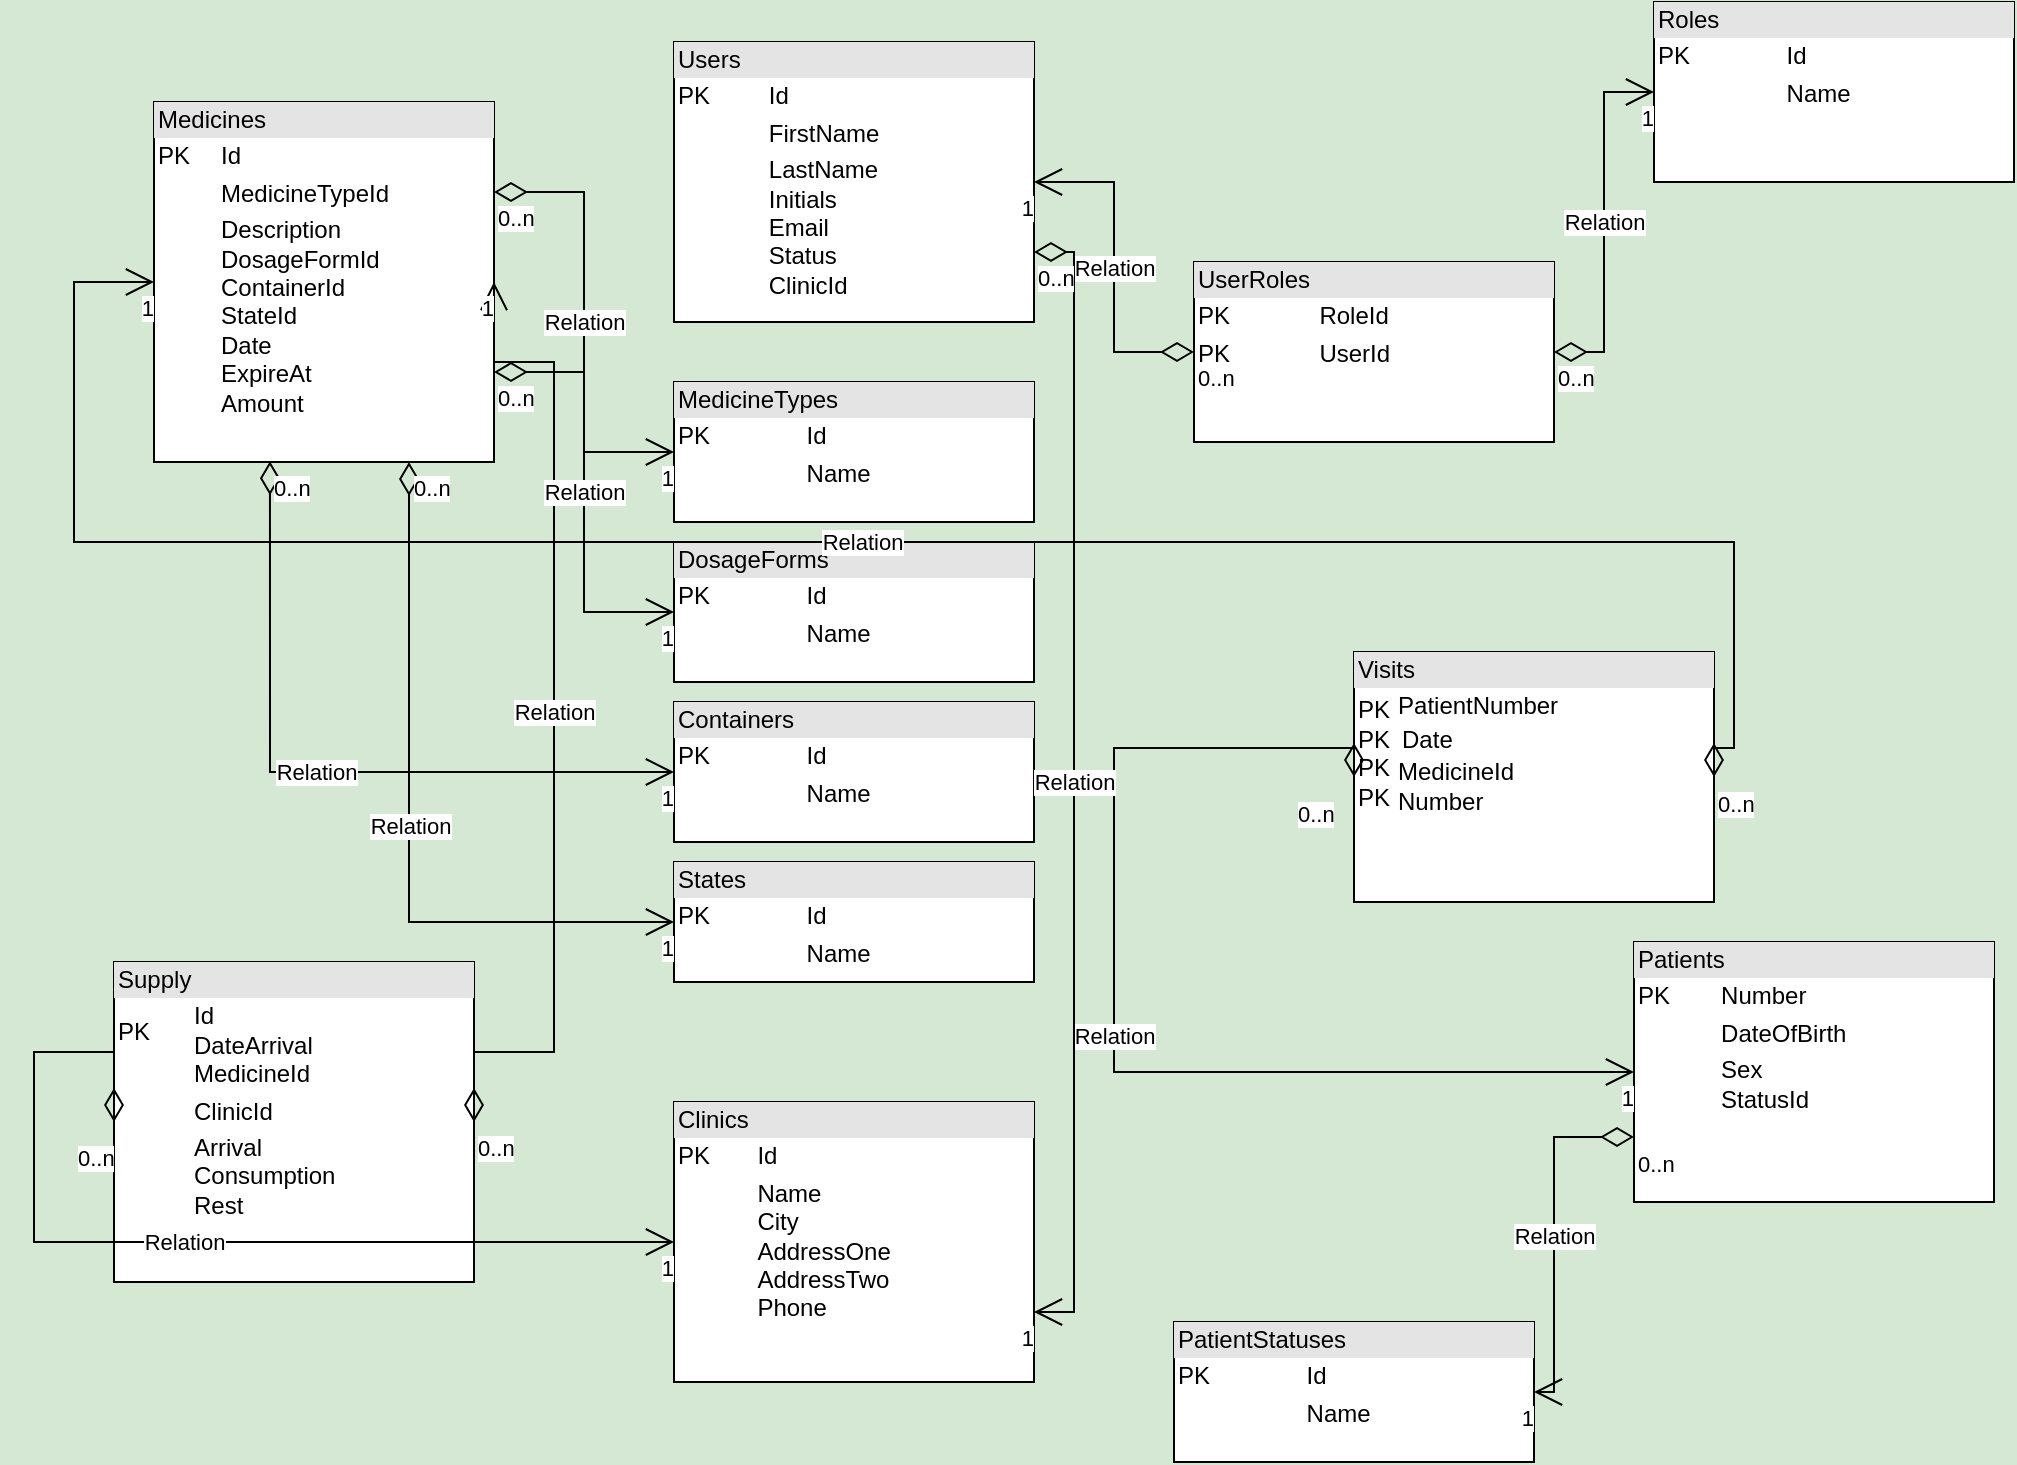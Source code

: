 <mxfile version="26.2.13">
  <diagram name="Page-1" id="2ca16b54-16f6-2749-3443-fa8db7711227">
    <mxGraphModel dx="2096" dy="668" grid="1" gridSize="10" guides="1" tooltips="1" connect="1" arrows="1" fold="1" page="1" pageScale="1" pageWidth="1100" pageHeight="850" background="#D5E8D4" math="0" shadow="0">
      <root>
        <mxCell id="0" />
        <mxCell id="1" parent="0" />
        <mxCell id="k5YfsXKy078yhHcY-8dC-7" value="&lt;div style=&quot;box-sizing: border-box; width: 100%; background: rgb(228, 228, 228); padding: 2px;&quot;&gt;Users&lt;/div&gt;&lt;table style=&quot;width:100%;font-size:1em;&quot; cellpadding=&quot;2&quot; cellspacing=&quot;0&quot;&gt;&lt;tbody&gt;&lt;tr&gt;&lt;td&gt;PK&lt;/td&gt;&lt;td&gt;Id&lt;/td&gt;&lt;/tr&gt;&lt;tr&gt;&lt;td&gt;&lt;br&gt;&lt;/td&gt;&lt;td&gt;FirstName&lt;/td&gt;&lt;/tr&gt;&lt;tr&gt;&lt;td&gt;&lt;/td&gt;&lt;td&gt;LastName&lt;br&gt;Initials&lt;br&gt;Email&lt;br&gt;Status&lt;br&gt;ClinicId&lt;/td&gt;&lt;/tr&gt;&lt;/tbody&gt;&lt;/table&gt;" style="verticalAlign=top;align=left;overflow=fill;html=1;whiteSpace=wrap;" parent="1" vertex="1">
          <mxGeometry x="310" y="50" width="180" height="140" as="geometry" />
        </mxCell>
        <mxCell id="k5YfsXKy078yhHcY-8dC-8" value="&lt;div style=&quot;box-sizing: border-box; width: 100%; background: rgb(228, 228, 228); padding: 2px;&quot;&gt;Roles&lt;/div&gt;&lt;table style=&quot;width:100%;font-size:1em;&quot; cellpadding=&quot;2&quot; cellspacing=&quot;0&quot;&gt;&lt;tbody&gt;&lt;tr&gt;&lt;td&gt;PK&lt;/td&gt;&lt;td&gt;Id&lt;/td&gt;&lt;/tr&gt;&lt;tr&gt;&lt;td&gt;&lt;br&gt;&lt;/td&gt;&lt;td&gt;Name&lt;/td&gt;&lt;/tr&gt;&lt;tr&gt;&lt;td&gt;&lt;/td&gt;&lt;td&gt;&lt;br&gt;&lt;/td&gt;&lt;/tr&gt;&lt;/tbody&gt;&lt;/table&gt;" style="verticalAlign=top;align=left;overflow=fill;html=1;whiteSpace=wrap;" parent="1" vertex="1">
          <mxGeometry x="800" y="30" width="180" height="90" as="geometry" />
        </mxCell>
        <mxCell id="k5YfsXKy078yhHcY-8dC-9" value="&lt;div style=&quot;box-sizing: border-box; width: 100%; background: rgb(228, 228, 228); padding: 2px;&quot;&gt;MedicineTypes&lt;/div&gt;&lt;table style=&quot;width:100%;font-size:1em;&quot; cellpadding=&quot;2&quot; cellspacing=&quot;0&quot;&gt;&lt;tbody&gt;&lt;tr&gt;&lt;td&gt;PK&lt;/td&gt;&lt;td&gt;Id&lt;/td&gt;&lt;/tr&gt;&lt;tr&gt;&lt;td&gt;&lt;br&gt;&lt;/td&gt;&lt;td&gt;Name&lt;/td&gt;&lt;/tr&gt;&lt;tr&gt;&lt;td&gt;&lt;/td&gt;&lt;td&gt;&lt;br&gt;&lt;/td&gt;&lt;/tr&gt;&lt;/tbody&gt;&lt;/table&gt;" style="verticalAlign=top;align=left;overflow=fill;html=1;whiteSpace=wrap;" parent="1" vertex="1">
          <mxGeometry x="310" y="220" width="180" height="70" as="geometry" />
        </mxCell>
        <mxCell id="k5YfsXKy078yhHcY-8dC-10" value="&lt;div style=&quot;box-sizing: border-box; width: 100%; background: rgb(228, 228, 228); padding: 2px;&quot;&gt;DosageForms&lt;/div&gt;&lt;table style=&quot;width:100%;font-size:1em;&quot; cellpadding=&quot;2&quot; cellspacing=&quot;0&quot;&gt;&lt;tbody&gt;&lt;tr&gt;&lt;td&gt;PK&lt;/td&gt;&lt;td&gt;Id&lt;/td&gt;&lt;/tr&gt;&lt;tr&gt;&lt;td&gt;&lt;br&gt;&lt;/td&gt;&lt;td&gt;Name&lt;/td&gt;&lt;/tr&gt;&lt;tr&gt;&lt;td&gt;&lt;/td&gt;&lt;td&gt;&lt;br&gt;&lt;/td&gt;&lt;/tr&gt;&lt;/tbody&gt;&lt;/table&gt;" style="verticalAlign=top;align=left;overflow=fill;html=1;whiteSpace=wrap;" parent="1" vertex="1">
          <mxGeometry x="310" y="300" width="180" height="70" as="geometry" />
        </mxCell>
        <mxCell id="k5YfsXKy078yhHcY-8dC-11" value="&lt;div style=&quot;box-sizing: border-box; width: 100%; background: rgb(228, 228, 228); padding: 2px;&quot;&gt;Medicines&lt;/div&gt;&lt;table style=&quot;width:100%;font-size:1em;&quot; cellpadding=&quot;2&quot; cellspacing=&quot;0&quot;&gt;&lt;tbody&gt;&lt;tr&gt;&lt;td&gt;PK&lt;/td&gt;&lt;td&gt;Id&lt;/td&gt;&lt;/tr&gt;&lt;tr&gt;&lt;td&gt;&lt;br&gt;&lt;/td&gt;&lt;td&gt;MedicineTypeId&lt;/td&gt;&lt;/tr&gt;&lt;tr&gt;&lt;td&gt;&lt;/td&gt;&lt;td&gt;Description&lt;br&gt;DosageFormId&lt;br&gt;ContainerId&lt;br&gt;StateId&lt;br&gt;Date&lt;br&gt;ExpireAt&lt;br&gt;Amount&lt;br&gt;&lt;br&gt;&lt;br&gt;&lt;br&gt;&lt;br&gt;&lt;/td&gt;&lt;/tr&gt;&lt;/tbody&gt;&lt;/table&gt;" style="verticalAlign=top;align=left;overflow=fill;html=1;whiteSpace=wrap;" parent="1" vertex="1">
          <mxGeometry x="50" y="80" width="170" height="180" as="geometry" />
        </mxCell>
        <mxCell id="k5YfsXKy078yhHcY-8dC-12" value="&lt;div style=&quot;box-sizing: border-box; width: 100%; background: rgb(228, 228, 228); padding: 2px;&quot;&gt;UserRoles&lt;/div&gt;&lt;table style=&quot;width:100%;font-size:1em;&quot; cellpadding=&quot;2&quot; cellspacing=&quot;0&quot;&gt;&lt;tbody&gt;&lt;tr&gt;&lt;td&gt;PK&lt;/td&gt;&lt;td&gt;RoleId&lt;/td&gt;&lt;/tr&gt;&lt;tr&gt;&lt;td&gt;PK&lt;/td&gt;&lt;td&gt;UserId&lt;/td&gt;&lt;/tr&gt;&lt;tr&gt;&lt;td&gt;&lt;/td&gt;&lt;td&gt;&lt;br&gt;&lt;/td&gt;&lt;/tr&gt;&lt;/tbody&gt;&lt;/table&gt;" style="verticalAlign=top;align=left;overflow=fill;html=1;whiteSpace=wrap;" parent="1" vertex="1">
          <mxGeometry x="570" y="160" width="180" height="90" as="geometry" />
        </mxCell>
        <mxCell id="k5YfsXKy078yhHcY-8dC-21" value="&lt;div style=&quot;box-sizing: border-box; width: 100%; background: rgb(228, 228, 228); padding: 2px;&quot;&gt;Containers&lt;/div&gt;&lt;table style=&quot;width:100%;font-size:1em;&quot; cellpadding=&quot;2&quot; cellspacing=&quot;0&quot;&gt;&lt;tbody&gt;&lt;tr&gt;&lt;td&gt;PK&lt;/td&gt;&lt;td&gt;Id&lt;/td&gt;&lt;/tr&gt;&lt;tr&gt;&lt;td&gt;&lt;br&gt;&lt;/td&gt;&lt;td&gt;Name&lt;/td&gt;&lt;/tr&gt;&lt;tr&gt;&lt;td&gt;&lt;/td&gt;&lt;td&gt;&lt;br&gt;&lt;/td&gt;&lt;/tr&gt;&lt;/tbody&gt;&lt;/table&gt;" style="verticalAlign=top;align=left;overflow=fill;html=1;whiteSpace=wrap;" parent="1" vertex="1">
          <mxGeometry x="310" y="380" width="180" height="70" as="geometry" />
        </mxCell>
        <mxCell id="k5YfsXKy078yhHcY-8dC-22" value="&lt;div style=&quot;box-sizing: border-box; width: 100%; background: rgb(228, 228, 228); padding: 2px;&quot;&gt;States&lt;/div&gt;&lt;table style=&quot;width:100%;font-size:1em;&quot; cellpadding=&quot;2&quot; cellspacing=&quot;0&quot;&gt;&lt;tbody&gt;&lt;tr&gt;&lt;td&gt;PK&lt;/td&gt;&lt;td&gt;Id&lt;/td&gt;&lt;/tr&gt;&lt;tr&gt;&lt;td&gt;&lt;br&gt;&lt;/td&gt;&lt;td&gt;Name&lt;/td&gt;&lt;/tr&gt;&lt;tr&gt;&lt;td&gt;&lt;/td&gt;&lt;td&gt;&lt;br&gt;&lt;/td&gt;&lt;/tr&gt;&lt;/tbody&gt;&lt;/table&gt;" style="verticalAlign=top;align=left;overflow=fill;html=1;whiteSpace=wrap;" parent="1" vertex="1">
          <mxGeometry x="310" y="460" width="180" height="60" as="geometry" />
        </mxCell>
        <mxCell id="k5YfsXKy078yhHcY-8dC-23" value="&lt;div style=&quot;box-sizing: border-box; width: 100%; background: rgb(228, 228, 228); padding: 2px;&quot;&gt;Supply&lt;/div&gt;&lt;table style=&quot;width:100%;font-size:1em;&quot; cellpadding=&quot;2&quot; cellspacing=&quot;0&quot;&gt;&lt;tbody&gt;&lt;tr&gt;&lt;td&gt;PK&lt;br&gt;&lt;br&gt;&lt;/td&gt;&lt;td&gt;Id&lt;br&gt;DateArrival&lt;br&gt;MedicineId&lt;/td&gt;&lt;/tr&gt;&lt;tr&gt;&lt;td&gt;&lt;br&gt;&lt;/td&gt;&lt;td&gt;ClinicId&lt;/td&gt;&lt;/tr&gt;&lt;tr&gt;&lt;td&gt;&lt;/td&gt;&lt;td&gt;Arrival&lt;br&gt;Consumption&lt;br&gt;Rest&lt;br&gt;&lt;br&gt;&lt;/td&gt;&lt;/tr&gt;&lt;/tbody&gt;&lt;/table&gt;" style="verticalAlign=top;align=left;overflow=fill;html=1;whiteSpace=wrap;" parent="1" vertex="1">
          <mxGeometry x="30" y="510" width="180" height="160" as="geometry" />
        </mxCell>
        <mxCell id="k5YfsXKy078yhHcY-8dC-24" value="&lt;div style=&quot;box-sizing: border-box; width: 100%; background: rgb(228, 228, 228); padding: 2px;&quot;&gt;Clinics&lt;/div&gt;&lt;table style=&quot;width:100%;font-size:1em;&quot; cellpadding=&quot;2&quot; cellspacing=&quot;0&quot;&gt;&lt;tbody&gt;&lt;tr&gt;&lt;td&gt;PK&lt;/td&gt;&lt;td&gt;Id&lt;/td&gt;&lt;/tr&gt;&lt;tr&gt;&lt;td&gt;&lt;br&gt;&lt;/td&gt;&lt;td&gt;Name&lt;br&gt;City&lt;br&gt;AddressOne&lt;br&gt;AddressTwo&lt;br&gt;Phone&lt;/td&gt;&lt;/tr&gt;&lt;tr&gt;&lt;td&gt;&lt;/td&gt;&lt;td&gt;&lt;br&gt;&lt;/td&gt;&lt;/tr&gt;&lt;/tbody&gt;&lt;/table&gt;" style="verticalAlign=top;align=left;overflow=fill;html=1;whiteSpace=wrap;" parent="1" vertex="1">
          <mxGeometry x="310" y="580" width="180" height="140" as="geometry" />
        </mxCell>
        <mxCell id="k5YfsXKy078yhHcY-8dC-32" value="Relation" style="endArrow=open;html=1;endSize=12;startArrow=diamondThin;startSize=14;startFill=0;edgeStyle=orthogonalEdgeStyle;rounded=0;exitX=1;exitY=0.5;exitDx=0;exitDy=0;entryX=1;entryY=0.5;entryDx=0;entryDy=0;" parent="1" source="k5YfsXKy078yhHcY-8dC-23" target="k5YfsXKy078yhHcY-8dC-11" edge="1">
          <mxGeometry relative="1" as="geometry">
            <mxPoint x="430" y="350" as="sourcePoint" />
            <mxPoint x="230" y="170" as="targetPoint" />
            <Array as="points">
              <mxPoint x="250" y="555" />
              <mxPoint x="250" y="210" />
            </Array>
          </mxGeometry>
        </mxCell>
        <mxCell id="k5YfsXKy078yhHcY-8dC-33" value="0..n" style="edgeLabel;resizable=0;html=1;align=left;verticalAlign=top;" parent="k5YfsXKy078yhHcY-8dC-32" connectable="0" vertex="1">
          <mxGeometry x="-1" relative="1" as="geometry" />
        </mxCell>
        <mxCell id="k5YfsXKy078yhHcY-8dC-34" value="1" style="edgeLabel;resizable=0;html=1;align=right;verticalAlign=top;" parent="k5YfsXKy078yhHcY-8dC-32" connectable="0" vertex="1">
          <mxGeometry x="1" relative="1" as="geometry" />
        </mxCell>
        <mxCell id="k5YfsXKy078yhHcY-8dC-35" value="Relation" style="endArrow=open;html=1;endSize=12;startArrow=diamondThin;startSize=14;startFill=0;edgeStyle=orthogonalEdgeStyle;rounded=0;exitX=0;exitY=0.5;exitDx=0;exitDy=0;entryX=0;entryY=0.5;entryDx=0;entryDy=0;" parent="1" source="k5YfsXKy078yhHcY-8dC-23" target="k5YfsXKy078yhHcY-8dC-24" edge="1">
          <mxGeometry relative="1" as="geometry">
            <mxPoint x="430" y="350" as="sourcePoint" />
            <mxPoint x="20" y="560" as="targetPoint" />
            <Array as="points">
              <mxPoint x="-10" y="555" />
              <mxPoint x="-10" y="650" />
            </Array>
          </mxGeometry>
        </mxCell>
        <mxCell id="k5YfsXKy078yhHcY-8dC-36" value="0..n" style="edgeLabel;resizable=0;html=1;align=left;verticalAlign=top;" parent="k5YfsXKy078yhHcY-8dC-35" connectable="0" vertex="1">
          <mxGeometry x="-1" relative="1" as="geometry">
            <mxPoint x="-20" y="5" as="offset" />
          </mxGeometry>
        </mxCell>
        <mxCell id="k5YfsXKy078yhHcY-8dC-37" value="1" style="edgeLabel;resizable=0;html=1;align=right;verticalAlign=top;" parent="k5YfsXKy078yhHcY-8dC-35" connectable="0" vertex="1">
          <mxGeometry x="1" relative="1" as="geometry" />
        </mxCell>
        <mxCell id="k5YfsXKy078yhHcY-8dC-38" value="Relation" style="endArrow=open;html=1;endSize=12;startArrow=diamondThin;startSize=14;startFill=0;edgeStyle=orthogonalEdgeStyle;rounded=0;exitX=0;exitY=0.5;exitDx=0;exitDy=0;entryX=1;entryY=0.5;entryDx=0;entryDy=0;" parent="1" source="k5YfsXKy078yhHcY-8dC-12" target="k5YfsXKy078yhHcY-8dC-7" edge="1">
          <mxGeometry relative="1" as="geometry">
            <mxPoint x="410" y="350" as="sourcePoint" />
            <mxPoint x="570" y="350" as="targetPoint" />
          </mxGeometry>
        </mxCell>
        <mxCell id="k5YfsXKy078yhHcY-8dC-39" value="0..n" style="edgeLabel;resizable=0;html=1;align=left;verticalAlign=top;" parent="k5YfsXKy078yhHcY-8dC-38" connectable="0" vertex="1">
          <mxGeometry x="-1" relative="1" as="geometry" />
        </mxCell>
        <mxCell id="k5YfsXKy078yhHcY-8dC-40" value="1" style="edgeLabel;resizable=0;html=1;align=right;verticalAlign=top;" parent="k5YfsXKy078yhHcY-8dC-38" connectable="0" vertex="1">
          <mxGeometry x="1" relative="1" as="geometry" />
        </mxCell>
        <mxCell id="k5YfsXKy078yhHcY-8dC-41" value="Relation" style="endArrow=open;html=1;endSize=12;startArrow=diamondThin;startSize=14;startFill=0;edgeStyle=orthogonalEdgeStyle;rounded=0;exitX=1;exitY=0.5;exitDx=0;exitDy=0;entryX=0;entryY=0.5;entryDx=0;entryDy=0;" parent="1" source="k5YfsXKy078yhHcY-8dC-12" target="k5YfsXKy078yhHcY-8dC-8" edge="1">
          <mxGeometry relative="1" as="geometry">
            <mxPoint x="410" y="350" as="sourcePoint" />
            <mxPoint x="570" y="350" as="targetPoint" />
          </mxGeometry>
        </mxCell>
        <mxCell id="k5YfsXKy078yhHcY-8dC-42" value="0..n" style="edgeLabel;resizable=0;html=1;align=left;verticalAlign=top;" parent="k5YfsXKy078yhHcY-8dC-41" connectable="0" vertex="1">
          <mxGeometry x="-1" relative="1" as="geometry" />
        </mxCell>
        <mxCell id="k5YfsXKy078yhHcY-8dC-43" value="1" style="edgeLabel;resizable=0;html=1;align=right;verticalAlign=top;" parent="k5YfsXKy078yhHcY-8dC-41" connectable="0" vertex="1">
          <mxGeometry x="1" relative="1" as="geometry" />
        </mxCell>
        <mxCell id="k5YfsXKy078yhHcY-8dC-49" value="Relation" style="endArrow=open;html=1;endSize=12;startArrow=diamondThin;startSize=14;startFill=0;edgeStyle=orthogonalEdgeStyle;rounded=0;exitX=1;exitY=0.25;exitDx=0;exitDy=0;entryX=0;entryY=0.5;entryDx=0;entryDy=0;" parent="1" source="k5YfsXKy078yhHcY-8dC-11" target="k5YfsXKy078yhHcY-8dC-9" edge="1">
          <mxGeometry relative="1" as="geometry">
            <mxPoint x="600" y="360" as="sourcePoint" />
            <mxPoint x="760" y="360" as="targetPoint" />
            <mxPoint as="offset" />
          </mxGeometry>
        </mxCell>
        <mxCell id="k5YfsXKy078yhHcY-8dC-50" value="0..n" style="edgeLabel;resizable=0;html=1;align=left;verticalAlign=top;" parent="k5YfsXKy078yhHcY-8dC-49" connectable="0" vertex="1">
          <mxGeometry x="-1" relative="1" as="geometry" />
        </mxCell>
        <mxCell id="k5YfsXKy078yhHcY-8dC-51" value="1" style="edgeLabel;resizable=0;html=1;align=right;verticalAlign=top;" parent="k5YfsXKy078yhHcY-8dC-49" connectable="0" vertex="1">
          <mxGeometry x="1" relative="1" as="geometry" />
        </mxCell>
        <mxCell id="k5YfsXKy078yhHcY-8dC-52" value="Relation" style="endArrow=open;html=1;endSize=12;startArrow=diamondThin;startSize=14;startFill=0;edgeStyle=orthogonalEdgeStyle;rounded=0;exitX=1;exitY=0.75;exitDx=0;exitDy=0;entryX=0;entryY=0.5;entryDx=0;entryDy=0;" parent="1" source="k5YfsXKy078yhHcY-8dC-11" target="k5YfsXKy078yhHcY-8dC-10" edge="1">
          <mxGeometry relative="1" as="geometry">
            <mxPoint x="590" y="414.5" as="sourcePoint" />
            <mxPoint x="750" y="414.5" as="targetPoint" />
          </mxGeometry>
        </mxCell>
        <mxCell id="k5YfsXKy078yhHcY-8dC-53" value="0..n" style="edgeLabel;resizable=0;html=1;align=left;verticalAlign=top;" parent="k5YfsXKy078yhHcY-8dC-52" connectable="0" vertex="1">
          <mxGeometry x="-1" relative="1" as="geometry" />
        </mxCell>
        <mxCell id="k5YfsXKy078yhHcY-8dC-54" value="1" style="edgeLabel;resizable=0;html=1;align=right;verticalAlign=top;" parent="k5YfsXKy078yhHcY-8dC-52" connectable="0" vertex="1">
          <mxGeometry x="1" relative="1" as="geometry" />
        </mxCell>
        <mxCell id="k5YfsXKy078yhHcY-8dC-55" value="Relation" style="endArrow=open;html=1;endSize=12;startArrow=diamondThin;startSize=14;startFill=0;edgeStyle=orthogonalEdgeStyle;rounded=0;exitX=0.341;exitY=0.998;exitDx=0;exitDy=0;entryX=0;entryY=0.5;entryDx=0;entryDy=0;exitPerimeter=0;" parent="1" source="k5YfsXKy078yhHcY-8dC-11" target="k5YfsXKy078yhHcY-8dC-21" edge="1">
          <mxGeometry relative="1" as="geometry">
            <mxPoint x="410" y="350" as="sourcePoint" />
            <mxPoint x="570" y="350" as="targetPoint" />
          </mxGeometry>
        </mxCell>
        <mxCell id="k5YfsXKy078yhHcY-8dC-56" value="0..n" style="edgeLabel;resizable=0;html=1;align=left;verticalAlign=top;" parent="k5YfsXKy078yhHcY-8dC-55" connectable="0" vertex="1">
          <mxGeometry x="-1" relative="1" as="geometry" />
        </mxCell>
        <mxCell id="k5YfsXKy078yhHcY-8dC-57" value="1" style="edgeLabel;resizable=0;html=1;align=right;verticalAlign=top;" parent="k5YfsXKy078yhHcY-8dC-55" connectable="0" vertex="1">
          <mxGeometry x="1" relative="1" as="geometry" />
        </mxCell>
        <mxCell id="k5YfsXKy078yhHcY-8dC-59" value="Relation" style="endArrow=open;html=1;endSize=12;startArrow=diamondThin;startSize=14;startFill=0;edgeStyle=orthogonalEdgeStyle;rounded=0;exitX=0.75;exitY=1;exitDx=0;exitDy=0;entryX=0;entryY=0.5;entryDx=0;entryDy=0;" parent="1" source="k5YfsXKy078yhHcY-8dC-11" target="k5YfsXKy078yhHcY-8dC-22" edge="1">
          <mxGeometry relative="1" as="geometry">
            <mxPoint x="410" y="350" as="sourcePoint" />
            <mxPoint x="570" y="350" as="targetPoint" />
          </mxGeometry>
        </mxCell>
        <mxCell id="k5YfsXKy078yhHcY-8dC-60" value="0..n" style="edgeLabel;resizable=0;html=1;align=left;verticalAlign=top;" parent="k5YfsXKy078yhHcY-8dC-59" connectable="0" vertex="1">
          <mxGeometry x="-1" relative="1" as="geometry" />
        </mxCell>
        <mxCell id="k5YfsXKy078yhHcY-8dC-61" value="1" style="edgeLabel;resizable=0;html=1;align=right;verticalAlign=top;" parent="k5YfsXKy078yhHcY-8dC-59" connectable="0" vertex="1">
          <mxGeometry x="1" relative="1" as="geometry" />
        </mxCell>
        <mxCell id="k5YfsXKy078yhHcY-8dC-63" value="&lt;div style=&quot;box-sizing: border-box; width: 100%; background: rgb(228, 228, 228); padding: 2px;&quot;&gt;Patients&lt;/div&gt;&lt;table style=&quot;width:100%;font-size:1em;&quot; cellpadding=&quot;2&quot; cellspacing=&quot;0&quot;&gt;&lt;tbody&gt;&lt;tr&gt;&lt;td&gt;PK&lt;/td&gt;&lt;td&gt;Number&lt;/td&gt;&lt;/tr&gt;&lt;tr&gt;&lt;td&gt;&lt;/td&gt;&lt;td&gt;DateOfBirth&lt;/td&gt;&lt;/tr&gt;&lt;tr&gt;&lt;td&gt;&lt;/td&gt;&lt;td&gt;Sex&lt;br&gt;StatusId&lt;/td&gt;&lt;/tr&gt;&lt;/tbody&gt;&lt;/table&gt;" style="verticalAlign=top;align=left;overflow=fill;html=1;whiteSpace=wrap;" parent="1" vertex="1">
          <mxGeometry x="790" y="500" width="180" height="130" as="geometry" />
        </mxCell>
        <mxCell id="k5YfsXKy078yhHcY-8dC-64" value="&lt;div style=&quot;box-sizing: border-box; width: 100%; background: rgb(228, 228, 228); padding: 2px;&quot;&gt;PatientStatuses&lt;/div&gt;&lt;table style=&quot;width:100%;font-size:1em;&quot; cellpadding=&quot;2&quot; cellspacing=&quot;0&quot;&gt;&lt;tbody&gt;&lt;tr&gt;&lt;td&gt;PK&lt;/td&gt;&lt;td&gt;Id&lt;/td&gt;&lt;/tr&gt;&lt;tr&gt;&lt;td&gt;&lt;br&gt;&lt;/td&gt;&lt;td&gt;Name&lt;/td&gt;&lt;/tr&gt;&lt;tr&gt;&lt;td&gt;&lt;/td&gt;&lt;td&gt;&lt;br&gt;&lt;/td&gt;&lt;/tr&gt;&lt;/tbody&gt;&lt;/table&gt;" style="verticalAlign=top;align=left;overflow=fill;html=1;whiteSpace=wrap;" parent="1" vertex="1">
          <mxGeometry x="560" y="690" width="180" height="70" as="geometry" />
        </mxCell>
        <mxCell id="k5YfsXKy078yhHcY-8dC-65" value="&lt;div style=&quot;box-sizing: border-box; width: 100%; background: rgb(228, 228, 228); padding: 2px;&quot;&gt;Visits&lt;/div&gt;&lt;table style=&quot;width:100%;font-size:1em;&quot; cellpadding=&quot;2&quot; cellspacing=&quot;0&quot;&gt;&lt;tbody&gt;&lt;tr&gt;&lt;td&gt;PK&lt;br&gt;PK&lt;br&gt;PK&lt;br&gt;PK&lt;/td&gt;&lt;td&gt;PatientNumber&lt;span style=&quot;white-space: pre;&quot;&gt;&#x9;&lt;/span&gt;&lt;span style=&quot;white-space: pre;&quot;&gt;&#x9;&lt;/span&gt;&lt;table style=&quot;font-size: 1em; width: 180px;&quot; cellpadding=&quot;2&quot; cellspacing=&quot;0&quot;&gt;&lt;tbody&gt;&lt;tr&gt;&lt;td&gt;Date&lt;/td&gt;&lt;/tr&gt;&lt;tr&gt;&lt;/tr&gt;&lt;/tbody&gt;&lt;/table&gt;MedicineId&lt;br&gt;Number&lt;/td&gt;&lt;/tr&gt;&lt;tr&gt;&lt;td&gt;&lt;br&gt;&lt;/td&gt;&lt;td&gt;&lt;br&gt;&lt;br&gt;&lt;/td&gt;&lt;/tr&gt;&lt;tr&gt;&lt;td&gt;&lt;/td&gt;&lt;td&gt;&lt;br&gt;&lt;/td&gt;&lt;/tr&gt;&lt;/tbody&gt;&lt;/table&gt;" style="verticalAlign=top;align=left;overflow=fill;html=1;whiteSpace=wrap;" parent="1" vertex="1">
          <mxGeometry x="650" y="355" width="180" height="125" as="geometry" />
        </mxCell>
        <mxCell id="k5YfsXKy078yhHcY-8dC-66" value="Relation" style="endArrow=open;html=1;endSize=12;startArrow=diamondThin;startSize=14;startFill=0;edgeStyle=orthogonalEdgeStyle;rounded=0;exitX=0;exitY=0.5;exitDx=0;exitDy=0;entryX=0;entryY=0.5;entryDx=0;entryDy=0;" parent="1" source="k5YfsXKy078yhHcY-8dC-65" target="k5YfsXKy078yhHcY-8dC-63" edge="1">
          <mxGeometry relative="1" as="geometry">
            <mxPoint x="410" y="470" as="sourcePoint" />
            <mxPoint x="570" y="470" as="targetPoint" />
            <Array as="points">
              <mxPoint x="530" y="403" />
              <mxPoint x="530" y="565" />
            </Array>
          </mxGeometry>
        </mxCell>
        <mxCell id="k5YfsXKy078yhHcY-8dC-67" value="0..n" style="edgeLabel;resizable=0;html=1;align=left;verticalAlign=top;" parent="k5YfsXKy078yhHcY-8dC-66" connectable="0" vertex="1">
          <mxGeometry x="-1" relative="1" as="geometry">
            <mxPoint x="-30" y="5" as="offset" />
          </mxGeometry>
        </mxCell>
        <mxCell id="k5YfsXKy078yhHcY-8dC-68" value="1" style="edgeLabel;resizable=0;html=1;align=right;verticalAlign=top;" parent="k5YfsXKy078yhHcY-8dC-66" connectable="0" vertex="1">
          <mxGeometry x="1" relative="1" as="geometry" />
        </mxCell>
        <mxCell id="k5YfsXKy078yhHcY-8dC-69" value="Relation" style="endArrow=open;html=1;endSize=12;startArrow=diamondThin;startSize=14;startFill=0;edgeStyle=orthogonalEdgeStyle;rounded=0;exitX=1;exitY=0.75;exitDx=0;exitDy=0;entryX=1;entryY=0.75;entryDx=0;entryDy=0;" parent="1" source="k5YfsXKy078yhHcY-8dC-7" target="k5YfsXKy078yhHcY-8dC-24" edge="1">
          <mxGeometry relative="1" as="geometry">
            <mxPoint x="410" y="370" as="sourcePoint" />
            <mxPoint x="570" y="370" as="targetPoint" />
            <Array as="points">
              <mxPoint x="510" y="155" />
              <mxPoint x="510" y="685" />
            </Array>
            <mxPoint as="offset" />
          </mxGeometry>
        </mxCell>
        <mxCell id="k5YfsXKy078yhHcY-8dC-70" value="0..n" style="edgeLabel;resizable=0;html=1;align=left;verticalAlign=top;" parent="k5YfsXKy078yhHcY-8dC-69" connectable="0" vertex="1">
          <mxGeometry x="-1" relative="1" as="geometry" />
        </mxCell>
        <mxCell id="k5YfsXKy078yhHcY-8dC-71" value="1" style="edgeLabel;resizable=0;html=1;align=right;verticalAlign=top;" parent="k5YfsXKy078yhHcY-8dC-69" connectable="0" vertex="1">
          <mxGeometry x="1" relative="1" as="geometry" />
        </mxCell>
        <mxCell id="k5YfsXKy078yhHcY-8dC-72" value="Relation" style="endArrow=open;html=1;endSize=12;startArrow=diamondThin;startSize=14;startFill=0;edgeStyle=orthogonalEdgeStyle;rounded=0;exitX=0;exitY=0.75;exitDx=0;exitDy=0;entryX=1;entryY=0.5;entryDx=0;entryDy=0;" parent="1" source="k5YfsXKy078yhHcY-8dC-63" target="k5YfsXKy078yhHcY-8dC-64" edge="1">
          <mxGeometry relative="1" as="geometry">
            <mxPoint x="410" y="570" as="sourcePoint" />
            <mxPoint x="570" y="570" as="targetPoint" />
            <Array as="points">
              <mxPoint x="750" y="598" />
              <mxPoint x="750" y="725" />
            </Array>
          </mxGeometry>
        </mxCell>
        <mxCell id="k5YfsXKy078yhHcY-8dC-73" value="0..n" style="edgeLabel;resizable=0;html=1;align=left;verticalAlign=top;" parent="k5YfsXKy078yhHcY-8dC-72" connectable="0" vertex="1">
          <mxGeometry x="-1" relative="1" as="geometry" />
        </mxCell>
        <mxCell id="k5YfsXKy078yhHcY-8dC-74" value="1" style="edgeLabel;resizable=0;html=1;align=right;verticalAlign=top;" parent="k5YfsXKy078yhHcY-8dC-72" connectable="0" vertex="1">
          <mxGeometry x="1" relative="1" as="geometry" />
        </mxCell>
        <mxCell id="k5YfsXKy078yhHcY-8dC-75" value="Relation" style="endArrow=open;html=1;endSize=12;startArrow=diamondThin;startSize=14;startFill=0;edgeStyle=orthogonalEdgeStyle;rounded=0;exitX=1;exitY=0.5;exitDx=0;exitDy=0;entryX=0;entryY=0.5;entryDx=0;entryDy=0;" parent="1" source="k5YfsXKy078yhHcY-8dC-65" target="k5YfsXKy078yhHcY-8dC-11" edge="1">
          <mxGeometry relative="1" as="geometry">
            <mxPoint x="410" y="380" as="sourcePoint" />
            <mxPoint x="570" y="380" as="targetPoint" />
            <Array as="points">
              <mxPoint x="840" y="403" />
              <mxPoint x="840" y="300" />
              <mxPoint x="10" y="300" />
              <mxPoint x="10" y="170" />
            </Array>
          </mxGeometry>
        </mxCell>
        <mxCell id="k5YfsXKy078yhHcY-8dC-76" value="0..n" style="edgeLabel;resizable=0;html=1;align=left;verticalAlign=top;" parent="k5YfsXKy078yhHcY-8dC-75" connectable="0" vertex="1">
          <mxGeometry x="-1" relative="1" as="geometry" />
        </mxCell>
        <mxCell id="k5YfsXKy078yhHcY-8dC-77" value="1" style="edgeLabel;resizable=0;html=1;align=right;verticalAlign=top;" parent="k5YfsXKy078yhHcY-8dC-75" connectable="0" vertex="1">
          <mxGeometry x="1" relative="1" as="geometry" />
        </mxCell>
      </root>
    </mxGraphModel>
  </diagram>
</mxfile>
